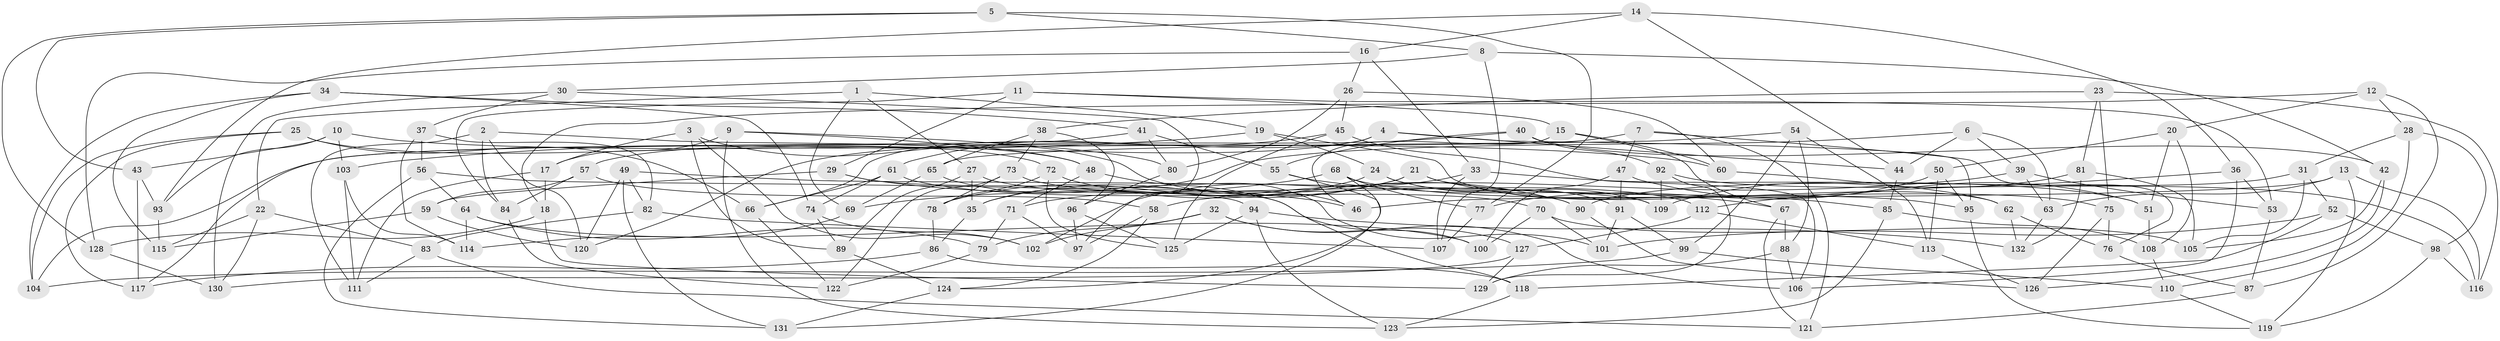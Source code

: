 // Generated by graph-tools (version 1.1) at 2025/50/03/09/25 03:50:45]
// undirected, 132 vertices, 264 edges
graph export_dot {
graph [start="1"]
  node [color=gray90,style=filled];
  1;
  2;
  3;
  4;
  5;
  6;
  7;
  8;
  9;
  10;
  11;
  12;
  13;
  14;
  15;
  16;
  17;
  18;
  19;
  20;
  21;
  22;
  23;
  24;
  25;
  26;
  27;
  28;
  29;
  30;
  31;
  32;
  33;
  34;
  35;
  36;
  37;
  38;
  39;
  40;
  41;
  42;
  43;
  44;
  45;
  46;
  47;
  48;
  49;
  50;
  51;
  52;
  53;
  54;
  55;
  56;
  57;
  58;
  59;
  60;
  61;
  62;
  63;
  64;
  65;
  66;
  67;
  68;
  69;
  70;
  71;
  72;
  73;
  74;
  75;
  76;
  77;
  78;
  79;
  80;
  81;
  82;
  83;
  84;
  85;
  86;
  87;
  88;
  89;
  90;
  91;
  92;
  93;
  94;
  95;
  96;
  97;
  98;
  99;
  100;
  101;
  102;
  103;
  104;
  105;
  106;
  107;
  108;
  109;
  110;
  111;
  112;
  113;
  114;
  115;
  116;
  117;
  118;
  119;
  120;
  121;
  122;
  123;
  124;
  125;
  126;
  127;
  128;
  129;
  130;
  131;
  132;
  1 -- 69;
  1 -- 27;
  1 -- 19;
  1 -- 22;
  2 -- 48;
  2 -- 84;
  2 -- 120;
  2 -- 111;
  3 -- 102;
  3 -- 46;
  3 -- 89;
  3 -- 17;
  4 -- 44;
  4 -- 57;
  4 -- 66;
  4 -- 95;
  5 -- 43;
  5 -- 77;
  5 -- 8;
  5 -- 128;
  6 -- 39;
  6 -- 44;
  6 -- 35;
  6 -- 63;
  7 -- 47;
  7 -- 121;
  7 -- 104;
  7 -- 76;
  8 -- 107;
  8 -- 42;
  8 -- 30;
  9 -- 17;
  9 -- 48;
  9 -- 123;
  9 -- 80;
  10 -- 93;
  10 -- 103;
  10 -- 43;
  10 -- 60;
  11 -- 84;
  11 -- 29;
  11 -- 15;
  11 -- 53;
  12 -- 87;
  12 -- 18;
  12 -- 28;
  12 -- 20;
  13 -- 63;
  13 -- 116;
  13 -- 119;
  13 -- 46;
  14 -- 44;
  14 -- 36;
  14 -- 93;
  14 -- 16;
  15 -- 46;
  15 -- 60;
  15 -- 67;
  16 -- 26;
  16 -- 33;
  16 -- 128;
  17 -- 111;
  17 -- 18;
  18 -- 128;
  18 -- 129;
  19 -- 103;
  19 -- 62;
  19 -- 24;
  20 -- 50;
  20 -- 51;
  20 -- 108;
  21 -- 85;
  21 -- 95;
  21 -- 71;
  21 -- 35;
  22 -- 130;
  22 -- 115;
  22 -- 83;
  23 -- 75;
  23 -- 38;
  23 -- 81;
  23 -- 116;
  24 -- 109;
  24 -- 91;
  24 -- 78;
  25 -- 117;
  25 -- 66;
  25 -- 72;
  25 -- 104;
  26 -- 80;
  26 -- 45;
  26 -- 60;
  27 -- 35;
  27 -- 90;
  27 -- 89;
  28 -- 31;
  28 -- 98;
  28 -- 110;
  29 -- 100;
  29 -- 59;
  29 -- 46;
  30 -- 97;
  30 -- 37;
  30 -- 130;
  31 -- 105;
  31 -- 52;
  31 -- 90;
  32 -- 102;
  32 -- 127;
  32 -- 79;
  32 -- 106;
  33 -- 51;
  33 -- 102;
  33 -- 107;
  34 -- 41;
  34 -- 104;
  34 -- 74;
  34 -- 115;
  35 -- 86;
  36 -- 53;
  36 -- 106;
  36 -- 112;
  37 -- 82;
  37 -- 114;
  37 -- 56;
  38 -- 96;
  38 -- 73;
  38 -- 65;
  39 -- 58;
  39 -- 53;
  39 -- 63;
  40 -- 42;
  40 -- 92;
  40 -- 55;
  40 -- 120;
  41 -- 117;
  41 -- 55;
  41 -- 80;
  42 -- 105;
  42 -- 126;
  43 -- 117;
  43 -- 93;
  44 -- 85;
  45 -- 125;
  45 -- 106;
  45 -- 61;
  47 -- 51;
  47 -- 100;
  47 -- 91;
  48 -- 101;
  48 -- 71;
  49 -- 109;
  49 -- 131;
  49 -- 82;
  49 -- 120;
  50 -- 113;
  50 -- 77;
  50 -- 95;
  51 -- 108;
  52 -- 101;
  52 -- 98;
  52 -- 118;
  53 -- 87;
  54 -- 99;
  54 -- 88;
  54 -- 65;
  54 -- 113;
  55 -- 67;
  55 -- 131;
  56 -- 94;
  56 -- 64;
  56 -- 131;
  57 -- 84;
  57 -- 58;
  57 -- 59;
  58 -- 124;
  58 -- 97;
  59 -- 120;
  59 -- 115;
  60 -- 62;
  61 -- 74;
  61 -- 66;
  61 -- 70;
  62 -- 76;
  62 -- 132;
  63 -- 132;
  64 -- 114;
  64 -- 79;
  64 -- 100;
  65 -- 118;
  65 -- 69;
  66 -- 122;
  67 -- 88;
  67 -- 121;
  68 -- 69;
  68 -- 75;
  68 -- 77;
  68 -- 124;
  69 -- 114;
  70 -- 105;
  70 -- 101;
  70 -- 100;
  71 -- 79;
  71 -- 97;
  72 -- 90;
  72 -- 125;
  72 -- 78;
  73 -- 112;
  73 -- 122;
  73 -- 78;
  74 -- 102;
  74 -- 89;
  75 -- 76;
  75 -- 126;
  76 -- 87;
  77 -- 107;
  78 -- 86;
  79 -- 122;
  80 -- 96;
  81 -- 105;
  81 -- 109;
  81 -- 132;
  82 -- 107;
  82 -- 83;
  83 -- 121;
  83 -- 111;
  84 -- 122;
  85 -- 123;
  85 -- 108;
  86 -- 118;
  86 -- 117;
  87 -- 121;
  88 -- 106;
  88 -- 129;
  89 -- 124;
  90 -- 126;
  91 -- 101;
  91 -- 99;
  92 -- 129;
  92 -- 109;
  92 -- 116;
  93 -- 115;
  94 -- 123;
  94 -- 132;
  94 -- 125;
  95 -- 119;
  96 -- 97;
  96 -- 125;
  98 -- 116;
  98 -- 119;
  99 -- 110;
  99 -- 104;
  103 -- 111;
  103 -- 114;
  108 -- 110;
  110 -- 119;
  112 -- 113;
  112 -- 127;
  113 -- 126;
  118 -- 123;
  124 -- 131;
  127 -- 129;
  127 -- 130;
  128 -- 130;
}
